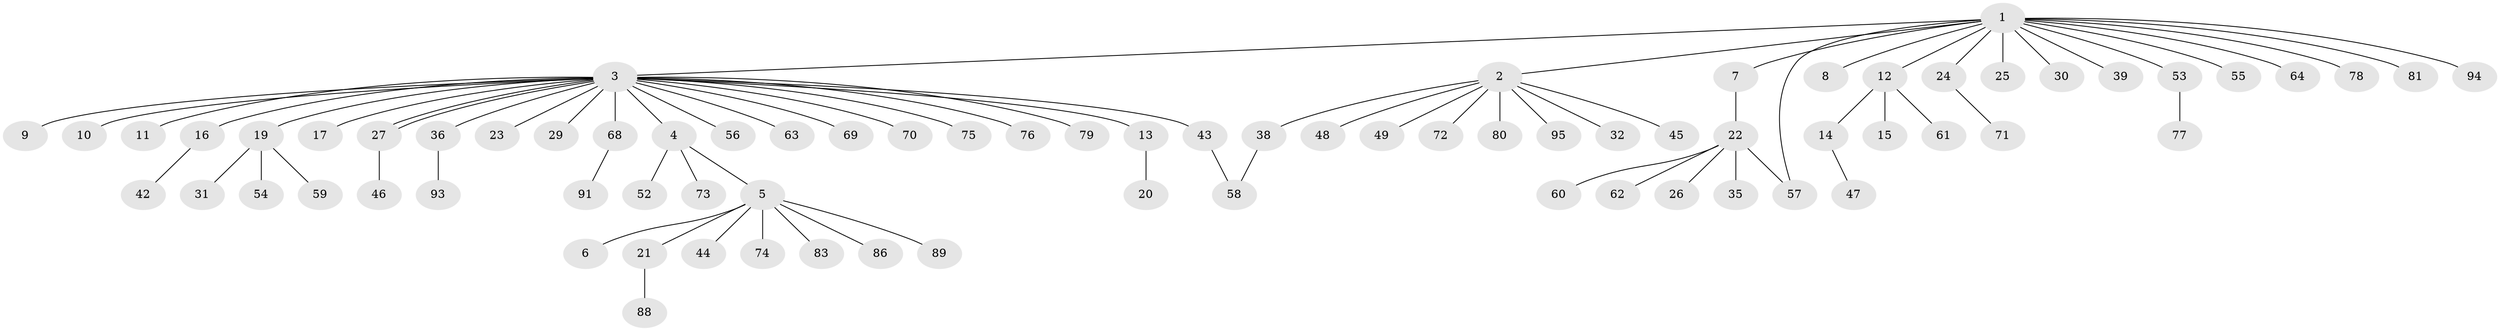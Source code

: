 // original degree distribution, {18: 0.010526315789473684, 9: 0.021052631578947368, 24: 0.010526315789473684, 5: 0.031578947368421054, 2: 0.14736842105263157, 1: 0.7052631578947368, 3: 0.05263157894736842, 7: 0.010526315789473684, 4: 0.010526315789473684}
// Generated by graph-tools (version 1.1) at 2025/41/03/06/25 10:41:51]
// undirected, 77 vertices, 79 edges
graph export_dot {
graph [start="1"]
  node [color=gray90,style=filled];
  1 [super="+50"];
  2 [super="+40"];
  3 [super="+84"];
  4 [super="+37"];
  5 [super="+51"];
  6 [super="+28"];
  7;
  8 [super="+33"];
  9;
  10;
  11;
  12 [super="+18"];
  13 [super="+87"];
  14 [super="+66"];
  15;
  16 [super="+82"];
  17;
  19 [super="+34"];
  20;
  21;
  22 [super="+92"];
  23;
  24;
  25;
  26;
  27 [super="+41"];
  29;
  30;
  31;
  32 [super="+90"];
  35;
  36;
  38;
  39;
  42;
  43 [super="+85"];
  44;
  45;
  46;
  47;
  48;
  49;
  52;
  53 [super="+67"];
  54 [super="+65"];
  55;
  56;
  57;
  58;
  59;
  60;
  61;
  62;
  63;
  64;
  68;
  69;
  70;
  71;
  72;
  73;
  74;
  75;
  76;
  77;
  78;
  79;
  80;
  81;
  83;
  86;
  88;
  89;
  91;
  93;
  94;
  95;
  1 -- 2;
  1 -- 3;
  1 -- 7;
  1 -- 8;
  1 -- 12 [weight=2];
  1 -- 24;
  1 -- 25;
  1 -- 30;
  1 -- 39;
  1 -- 53;
  1 -- 55;
  1 -- 57;
  1 -- 64;
  1 -- 78;
  1 -- 81;
  1 -- 94;
  2 -- 32;
  2 -- 38;
  2 -- 45;
  2 -- 48;
  2 -- 49;
  2 -- 72;
  2 -- 80;
  2 -- 95;
  3 -- 4;
  3 -- 9;
  3 -- 10;
  3 -- 11;
  3 -- 13;
  3 -- 16;
  3 -- 17;
  3 -- 19;
  3 -- 23;
  3 -- 27;
  3 -- 27;
  3 -- 29;
  3 -- 36;
  3 -- 43;
  3 -- 56;
  3 -- 63;
  3 -- 68;
  3 -- 69;
  3 -- 70;
  3 -- 75;
  3 -- 76;
  3 -- 79;
  4 -- 5;
  4 -- 52;
  4 -- 73;
  5 -- 6;
  5 -- 21;
  5 -- 44;
  5 -- 74;
  5 -- 83;
  5 -- 86;
  5 -- 89;
  7 -- 22;
  12 -- 14;
  12 -- 15;
  12 -- 61;
  13 -- 20;
  14 -- 47;
  16 -- 42;
  19 -- 31;
  19 -- 54;
  19 -- 59;
  21 -- 88;
  22 -- 26;
  22 -- 35;
  22 -- 57;
  22 -- 60;
  22 -- 62;
  24 -- 71;
  27 -- 46;
  36 -- 93;
  38 -- 58;
  43 -- 58;
  53 -- 77;
  68 -- 91;
}
